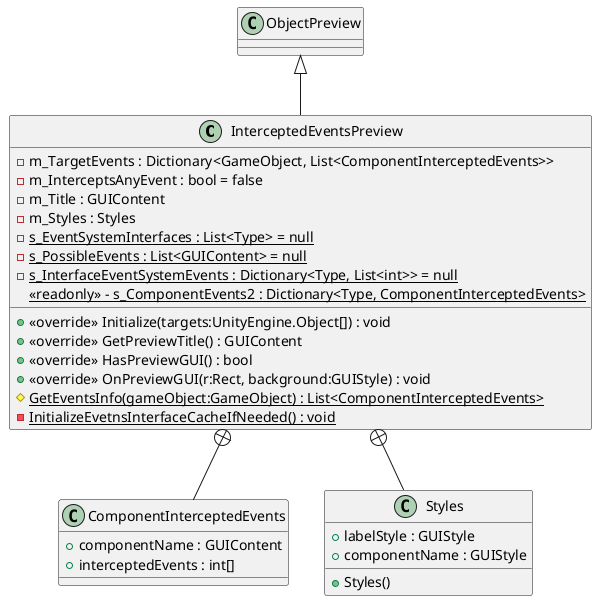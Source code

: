@startuml
class InterceptedEventsPreview {
    - m_TargetEvents : Dictionary<GameObject, List<ComponentInterceptedEvents>>
    - m_InterceptsAnyEvent : bool = false
    - m_Title : GUIContent
    - m_Styles : Styles
    + <<override>> Initialize(targets:UnityEngine.Object[]) : void
    + <<override>> GetPreviewTitle() : GUIContent
    + <<override>> HasPreviewGUI() : bool
    + <<override>> OnPreviewGUI(r:Rect, background:GUIStyle) : void
    {static} - s_EventSystemInterfaces : List<Type> = null
    - {static} s_PossibleEvents : List<GUIContent> = null
    {static} - s_InterfaceEventSystemEvents : Dictionary<Type, List<int>> = null
    {static} <<readonly>> - s_ComponentEvents2 : Dictionary<Type, ComponentInterceptedEvents>
    # {static} GetEventsInfo(gameObject:GameObject) : List<ComponentInterceptedEvents>
    - {static} InitializeEvetnsInterfaceCacheIfNeeded() : void
}
class ComponentInterceptedEvents {
    + componentName : GUIContent
    + interceptedEvents : int[]
}
class Styles {
    + labelStyle : GUIStyle
    + componentName : GUIStyle
    + Styles()
}
ObjectPreview <|-- InterceptedEventsPreview
InterceptedEventsPreview +-- ComponentInterceptedEvents
InterceptedEventsPreview +-- Styles
@enduml

